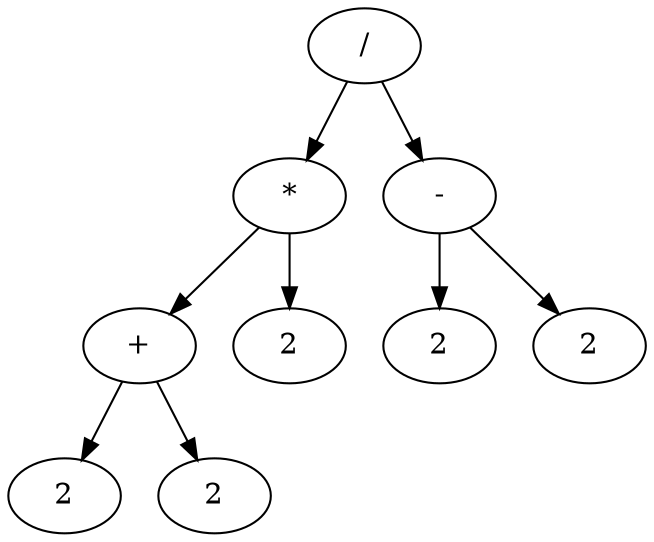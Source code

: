 digraph my_little_graph
{
143024304 [label =  "/"];
143024336 [label =  "*"];
143024368 [label =  "+"];
143024400 [label =  "2"];
143024368 -> 143024400;
143024432 [label =  "2"];
143024368 -> 143024432;
143024336 -> 143024368;
143024464 [label =  "2"];
143024336 -> 143024464;
143024304 -> 143024336;
143026512 [label =  "-"];
143026544 [label =  "2"];
143026512 -> 143026544;
143026576 [label =  "2"];
143026512 -> 143026576;
143024304 -> 143026512;
}
